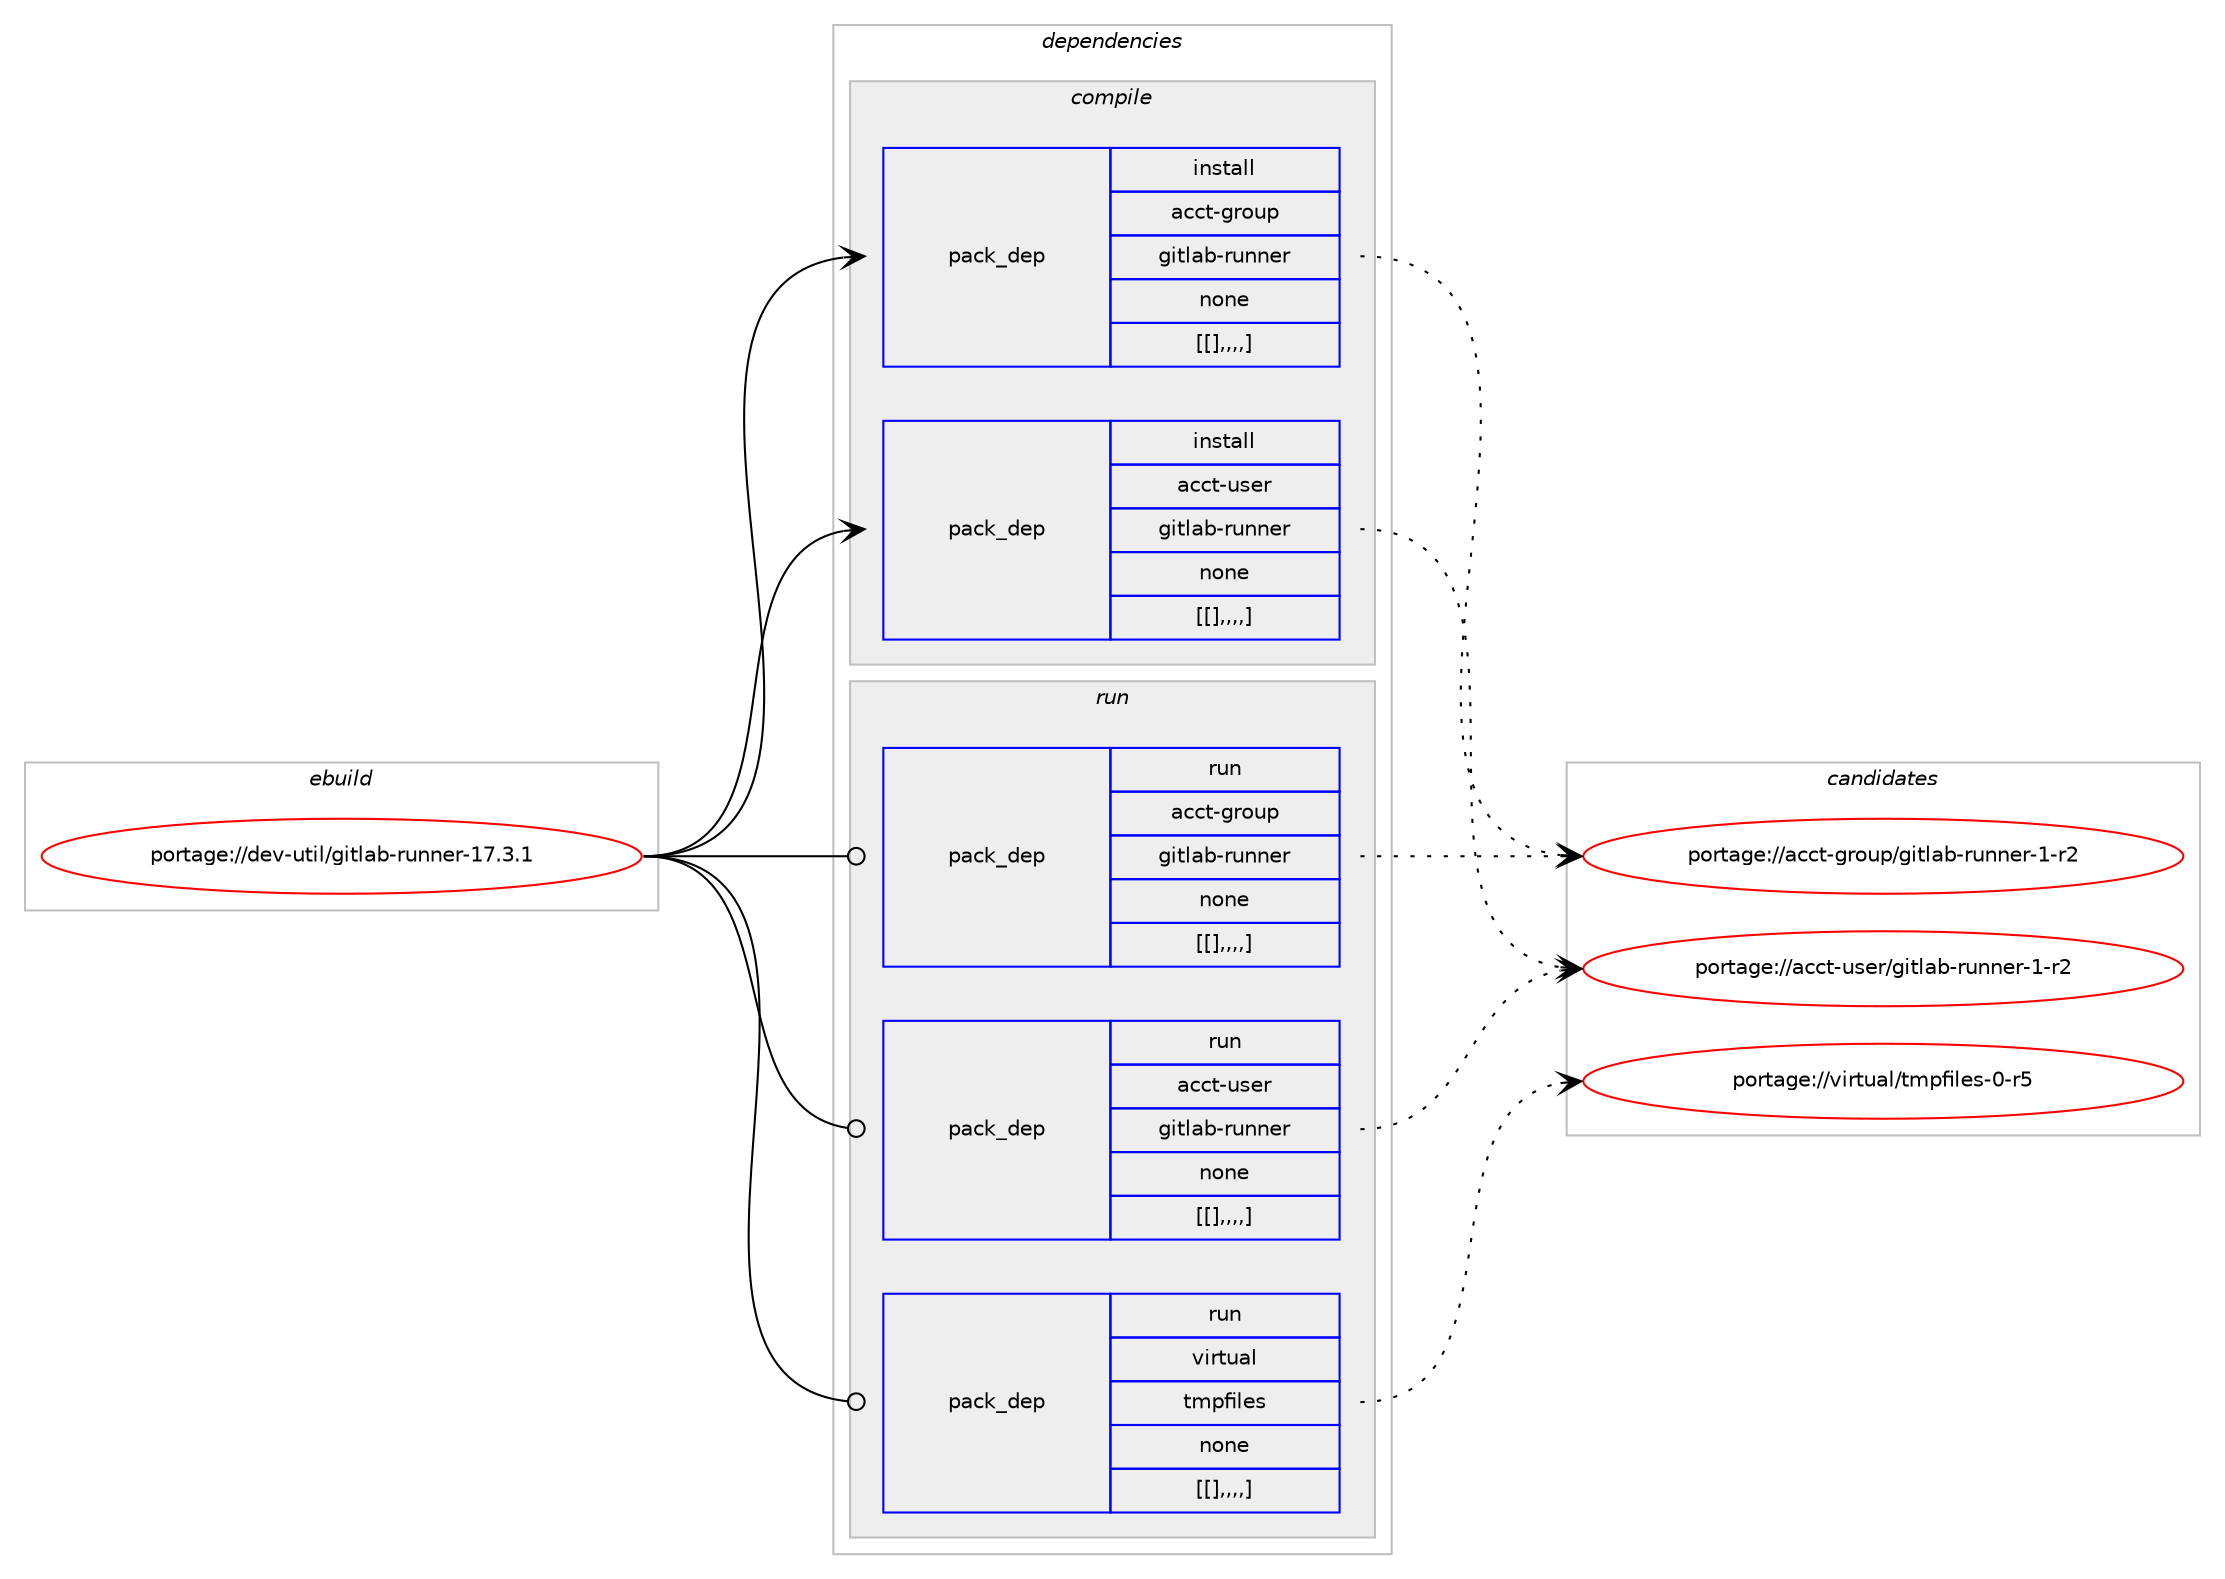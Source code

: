 digraph prolog {

# *************
# Graph options
# *************

newrank=true;
concentrate=true;
compound=true;
graph [rankdir=LR,fontname=Helvetica,fontsize=10,ranksep=1.5];#, ranksep=2.5, nodesep=0.2];
edge  [arrowhead=vee];
node  [fontname=Helvetica,fontsize=10];

# **********
# The ebuild
# **********

subgraph cluster_leftcol {
color=gray;
label=<<i>ebuild</i>>;
id [label="portage://dev-util/gitlab-runner-17.3.1", color=red, width=4, href="../dev-util/gitlab-runner-17.3.1.svg"];
}

# ****************
# The dependencies
# ****************

subgraph cluster_midcol {
color=gray;
label=<<i>dependencies</i>>;
subgraph cluster_compile {
fillcolor="#eeeeee";
style=filled;
label=<<i>compile</i>>;
subgraph pack154551 {
dependency218173 [label=<<TABLE BORDER="0" CELLBORDER="1" CELLSPACING="0" CELLPADDING="4" WIDTH="220"><TR><TD ROWSPAN="6" CELLPADDING="30">pack_dep</TD></TR><TR><TD WIDTH="110">install</TD></TR><TR><TD>acct-group</TD></TR><TR><TD>gitlab-runner</TD></TR><TR><TD>none</TD></TR><TR><TD>[[],,,,]</TD></TR></TABLE>>, shape=none, color=blue];
}
id:e -> dependency218173:w [weight=20,style="solid",arrowhead="vee"];
subgraph pack154552 {
dependency218174 [label=<<TABLE BORDER="0" CELLBORDER="1" CELLSPACING="0" CELLPADDING="4" WIDTH="220"><TR><TD ROWSPAN="6" CELLPADDING="30">pack_dep</TD></TR><TR><TD WIDTH="110">install</TD></TR><TR><TD>acct-user</TD></TR><TR><TD>gitlab-runner</TD></TR><TR><TD>none</TD></TR><TR><TD>[[],,,,]</TD></TR></TABLE>>, shape=none, color=blue];
}
id:e -> dependency218174:w [weight=20,style="solid",arrowhead="vee"];
}
subgraph cluster_compileandrun {
fillcolor="#eeeeee";
style=filled;
label=<<i>compile and run</i>>;
}
subgraph cluster_run {
fillcolor="#eeeeee";
style=filled;
label=<<i>run</i>>;
subgraph pack154553 {
dependency218175 [label=<<TABLE BORDER="0" CELLBORDER="1" CELLSPACING="0" CELLPADDING="4" WIDTH="220"><TR><TD ROWSPAN="6" CELLPADDING="30">pack_dep</TD></TR><TR><TD WIDTH="110">run</TD></TR><TR><TD>acct-group</TD></TR><TR><TD>gitlab-runner</TD></TR><TR><TD>none</TD></TR><TR><TD>[[],,,,]</TD></TR></TABLE>>, shape=none, color=blue];
}
id:e -> dependency218175:w [weight=20,style="solid",arrowhead="odot"];
subgraph pack154554 {
dependency218176 [label=<<TABLE BORDER="0" CELLBORDER="1" CELLSPACING="0" CELLPADDING="4" WIDTH="220"><TR><TD ROWSPAN="6" CELLPADDING="30">pack_dep</TD></TR><TR><TD WIDTH="110">run</TD></TR><TR><TD>acct-user</TD></TR><TR><TD>gitlab-runner</TD></TR><TR><TD>none</TD></TR><TR><TD>[[],,,,]</TD></TR></TABLE>>, shape=none, color=blue];
}
id:e -> dependency218176:w [weight=20,style="solid",arrowhead="odot"];
subgraph pack154555 {
dependency218177 [label=<<TABLE BORDER="0" CELLBORDER="1" CELLSPACING="0" CELLPADDING="4" WIDTH="220"><TR><TD ROWSPAN="6" CELLPADDING="30">pack_dep</TD></TR><TR><TD WIDTH="110">run</TD></TR><TR><TD>virtual</TD></TR><TR><TD>tmpfiles</TD></TR><TR><TD>none</TD></TR><TR><TD>[[],,,,]</TD></TR></TABLE>>, shape=none, color=blue];
}
id:e -> dependency218177:w [weight=20,style="solid",arrowhead="odot"];
}
}

# **************
# The candidates
# **************

subgraph cluster_choices {
rank=same;
color=gray;
label=<<i>candidates</i>>;

subgraph choice154551 {
color=black;
nodesep=1;
choice979999116451031141111171124710310511610897984511411711011010111445494511450 [label="portage://acct-group/gitlab-runner-1-r2", color=red, width=4,href="../acct-group/gitlab-runner-1-r2.svg"];
dependency218173:e -> choice979999116451031141111171124710310511610897984511411711011010111445494511450:w [style=dotted,weight="100"];
}
subgraph choice154552 {
color=black;
nodesep=1;
choice979999116451171151011144710310511610897984511411711011010111445494511450 [label="portage://acct-user/gitlab-runner-1-r2", color=red, width=4,href="../acct-user/gitlab-runner-1-r2.svg"];
dependency218174:e -> choice979999116451171151011144710310511610897984511411711011010111445494511450:w [style=dotted,weight="100"];
}
subgraph choice154553 {
color=black;
nodesep=1;
choice979999116451031141111171124710310511610897984511411711011010111445494511450 [label="portage://acct-group/gitlab-runner-1-r2", color=red, width=4,href="../acct-group/gitlab-runner-1-r2.svg"];
dependency218175:e -> choice979999116451031141111171124710310511610897984511411711011010111445494511450:w [style=dotted,weight="100"];
}
subgraph choice154554 {
color=black;
nodesep=1;
choice979999116451171151011144710310511610897984511411711011010111445494511450 [label="portage://acct-user/gitlab-runner-1-r2", color=red, width=4,href="../acct-user/gitlab-runner-1-r2.svg"];
dependency218176:e -> choice979999116451171151011144710310511610897984511411711011010111445494511450:w [style=dotted,weight="100"];
}
subgraph choice154555 {
color=black;
nodesep=1;
choice118105114116117971084711610911210210510810111545484511453 [label="portage://virtual/tmpfiles-0-r5", color=red, width=4,href="../virtual/tmpfiles-0-r5.svg"];
dependency218177:e -> choice118105114116117971084711610911210210510810111545484511453:w [style=dotted,weight="100"];
}
}

}
